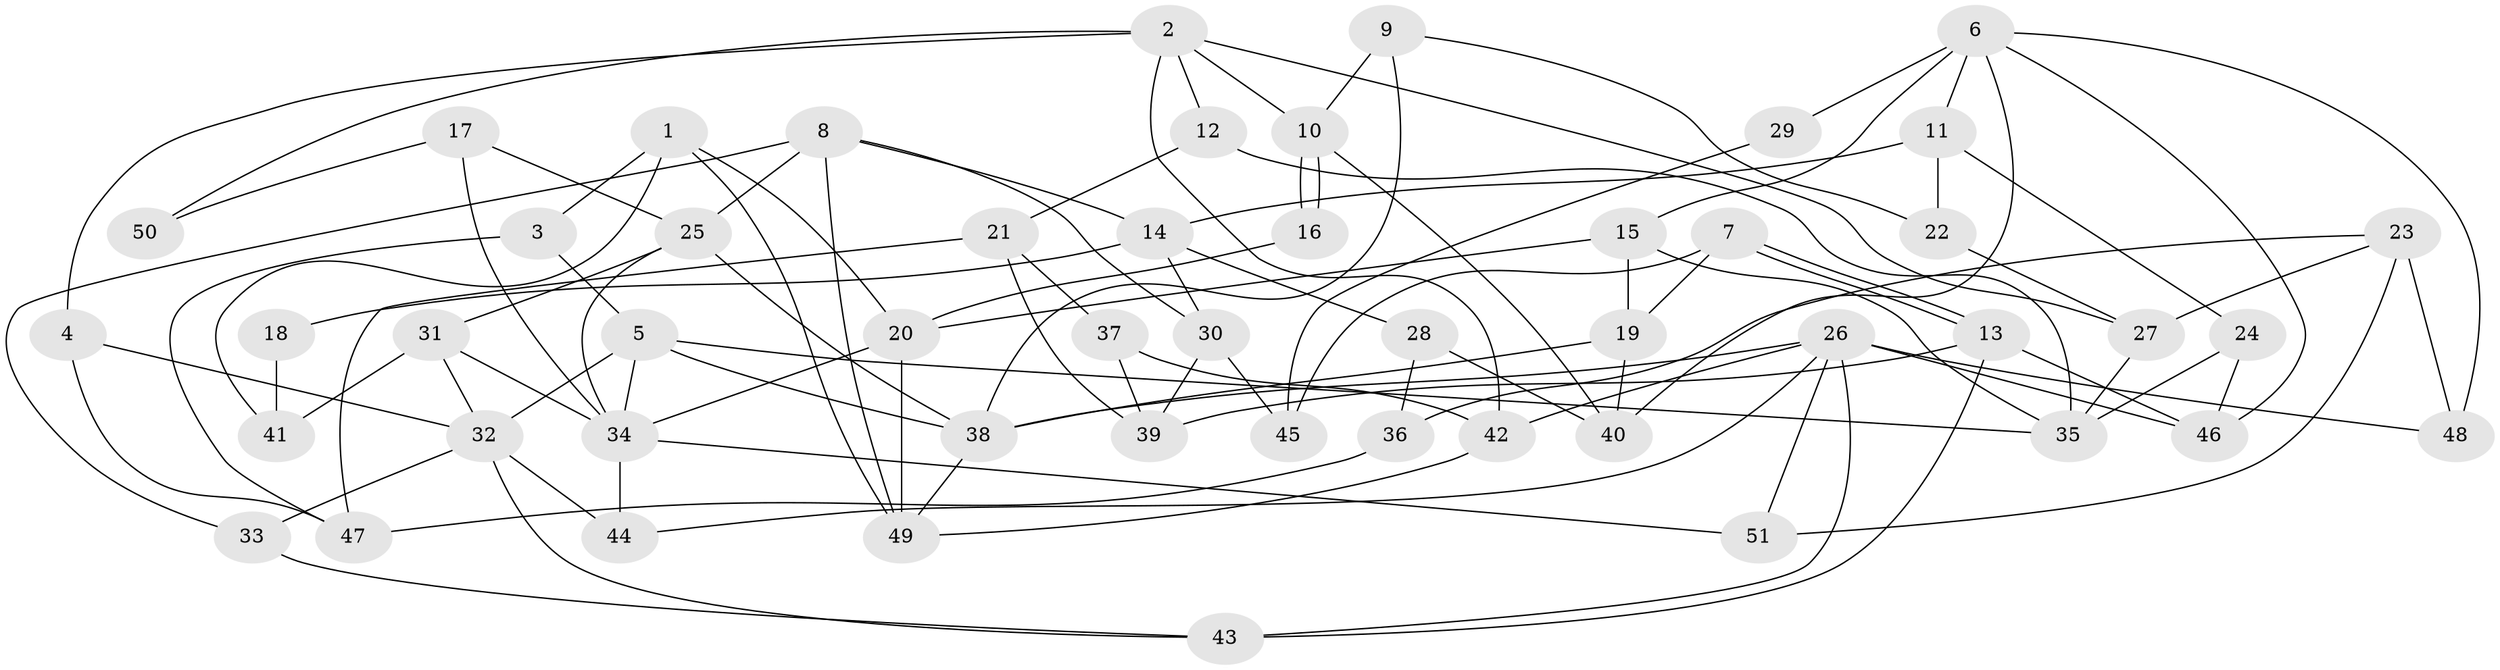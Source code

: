 // coarse degree distribution, {6: 0.13333333333333333, 11: 0.06666666666666667, 9: 0.13333333333333333, 10: 0.06666666666666667, 5: 0.13333333333333333, 3: 0.2, 8: 0.13333333333333333, 2: 0.06666666666666667, 4: 0.06666666666666667}
// Generated by graph-tools (version 1.1) at 2025/18/03/04/25 18:18:50]
// undirected, 51 vertices, 102 edges
graph export_dot {
graph [start="1"]
  node [color=gray90,style=filled];
  1;
  2;
  3;
  4;
  5;
  6;
  7;
  8;
  9;
  10;
  11;
  12;
  13;
  14;
  15;
  16;
  17;
  18;
  19;
  20;
  21;
  22;
  23;
  24;
  25;
  26;
  27;
  28;
  29;
  30;
  31;
  32;
  33;
  34;
  35;
  36;
  37;
  38;
  39;
  40;
  41;
  42;
  43;
  44;
  45;
  46;
  47;
  48;
  49;
  50;
  51;
  1 -- 49;
  1 -- 20;
  1 -- 3;
  1 -- 41;
  2 -- 4;
  2 -- 10;
  2 -- 12;
  2 -- 27;
  2 -- 42;
  2 -- 50;
  3 -- 5;
  3 -- 47;
  4 -- 47;
  4 -- 32;
  5 -- 35;
  5 -- 34;
  5 -- 32;
  5 -- 38;
  6 -- 48;
  6 -- 15;
  6 -- 11;
  6 -- 29;
  6 -- 40;
  6 -- 46;
  7 -- 13;
  7 -- 13;
  7 -- 19;
  7 -- 45;
  8 -- 49;
  8 -- 14;
  8 -- 25;
  8 -- 30;
  8 -- 33;
  9 -- 38;
  9 -- 10;
  9 -- 22;
  10 -- 40;
  10 -- 16;
  10 -- 16;
  11 -- 24;
  11 -- 14;
  11 -- 22;
  12 -- 21;
  12 -- 35;
  13 -- 46;
  13 -- 39;
  13 -- 43;
  14 -- 28;
  14 -- 18;
  14 -- 30;
  15 -- 20;
  15 -- 35;
  15 -- 19;
  16 -- 20;
  17 -- 34;
  17 -- 25;
  17 -- 50;
  18 -- 41;
  19 -- 38;
  19 -- 40;
  20 -- 34;
  20 -- 49;
  21 -- 39;
  21 -- 37;
  21 -- 47;
  22 -- 27;
  23 -- 51;
  23 -- 27;
  23 -- 36;
  23 -- 48;
  24 -- 46;
  24 -- 35;
  25 -- 34;
  25 -- 31;
  25 -- 38;
  26 -- 43;
  26 -- 38;
  26 -- 42;
  26 -- 44;
  26 -- 46;
  26 -- 48;
  26 -- 51;
  27 -- 35;
  28 -- 40;
  28 -- 36;
  29 -- 45;
  30 -- 39;
  30 -- 45;
  31 -- 32;
  31 -- 34;
  31 -- 41;
  32 -- 43;
  32 -- 33;
  32 -- 44;
  33 -- 43;
  34 -- 44;
  34 -- 51;
  36 -- 47;
  37 -- 42;
  37 -- 39;
  38 -- 49;
  42 -- 49;
}
